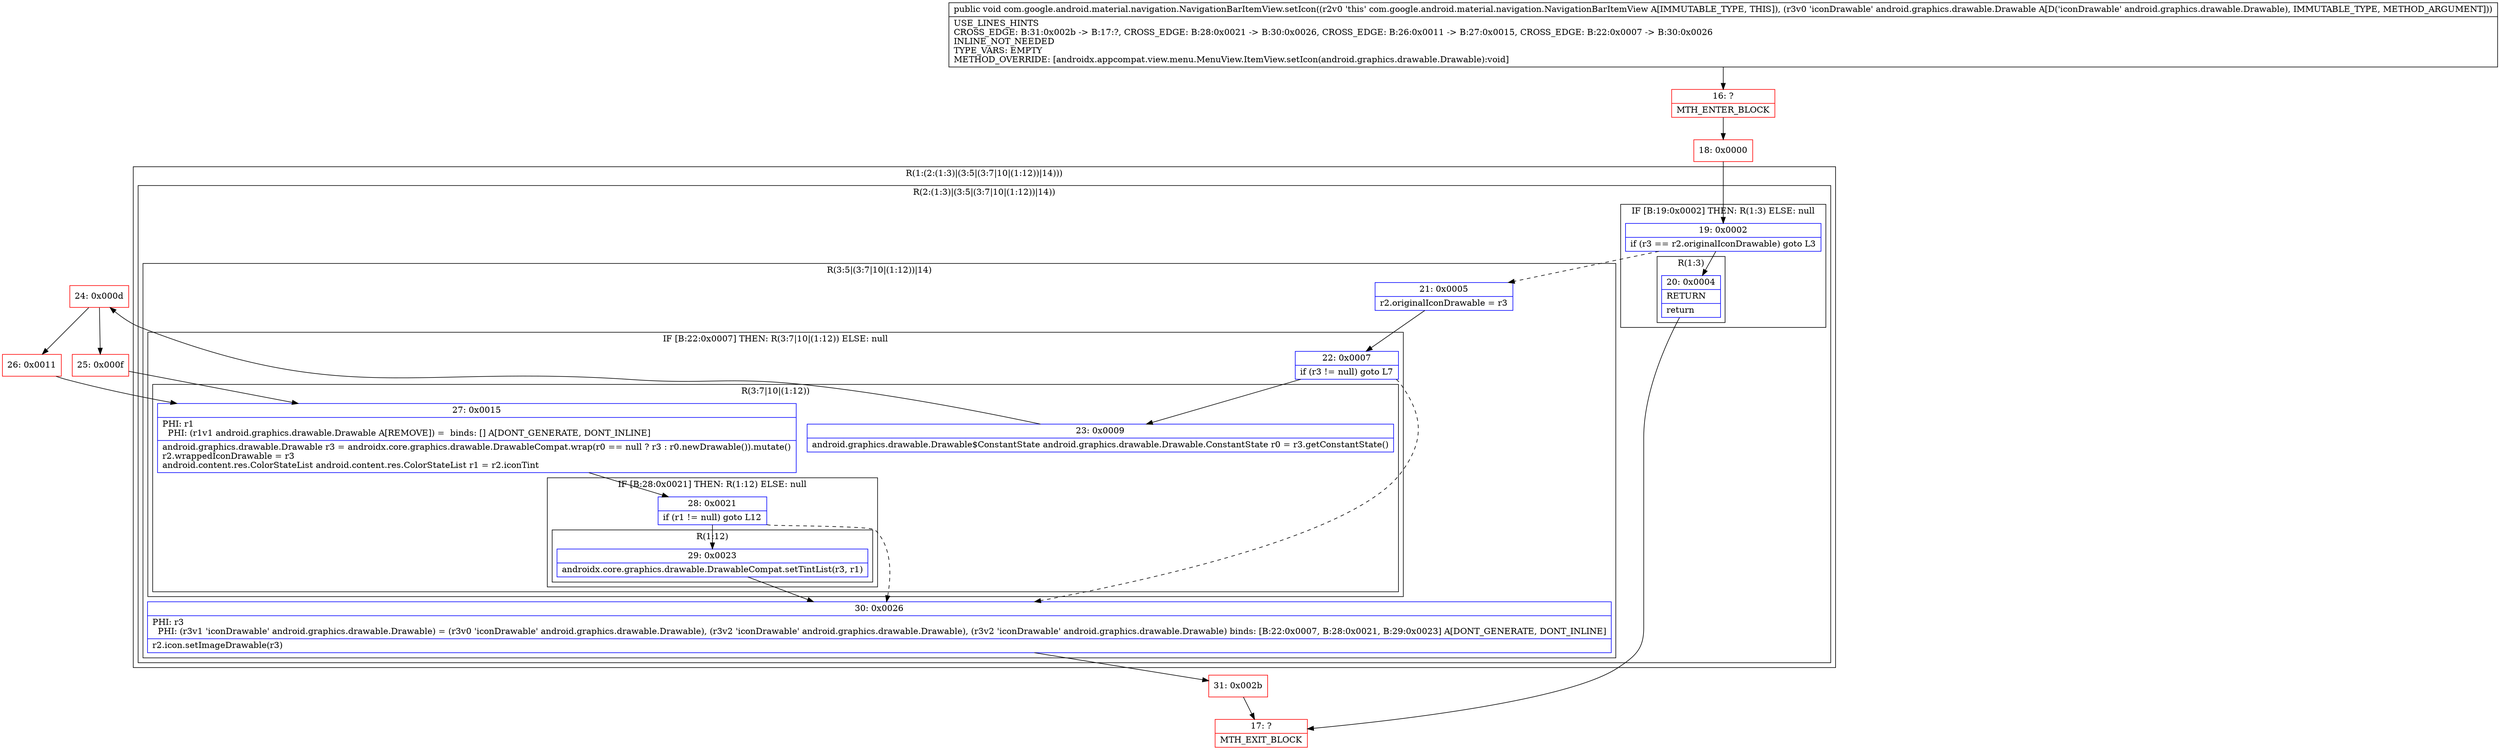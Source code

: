 digraph "CFG forcom.google.android.material.navigation.NavigationBarItemView.setIcon(Landroid\/graphics\/drawable\/Drawable;)V" {
subgraph cluster_Region_537365191 {
label = "R(1:(2:(1:3)|(3:5|(3:7|10|(1:12))|14)))";
node [shape=record,color=blue];
subgraph cluster_Region_1359009247 {
label = "R(2:(1:3)|(3:5|(3:7|10|(1:12))|14))";
node [shape=record,color=blue];
subgraph cluster_IfRegion_270513314 {
label = "IF [B:19:0x0002] THEN: R(1:3) ELSE: null";
node [shape=record,color=blue];
Node_19 [shape=record,label="{19\:\ 0x0002|if (r3 == r2.originalIconDrawable) goto L3\l}"];
subgraph cluster_Region_2028753480 {
label = "R(1:3)";
node [shape=record,color=blue];
Node_20 [shape=record,label="{20\:\ 0x0004|RETURN\l|return\l}"];
}
}
subgraph cluster_Region_1679932960 {
label = "R(3:5|(3:7|10|(1:12))|14)";
node [shape=record,color=blue];
Node_21 [shape=record,label="{21\:\ 0x0005|r2.originalIconDrawable = r3\l}"];
subgraph cluster_IfRegion_869802326 {
label = "IF [B:22:0x0007] THEN: R(3:7|10|(1:12)) ELSE: null";
node [shape=record,color=blue];
Node_22 [shape=record,label="{22\:\ 0x0007|if (r3 != null) goto L7\l}"];
subgraph cluster_Region_1302427939 {
label = "R(3:7|10|(1:12))";
node [shape=record,color=blue];
Node_23 [shape=record,label="{23\:\ 0x0009|android.graphics.drawable.Drawable$ConstantState android.graphics.drawable.Drawable.ConstantState r0 = r3.getConstantState()\l}"];
Node_27 [shape=record,label="{27\:\ 0x0015|PHI: r1 \l  PHI: (r1v1 android.graphics.drawable.Drawable A[REMOVE]) =  binds: [] A[DONT_GENERATE, DONT_INLINE]\l|android.graphics.drawable.Drawable r3 = androidx.core.graphics.drawable.DrawableCompat.wrap(r0 == null ? r3 : r0.newDrawable()).mutate()\lr2.wrappedIconDrawable = r3\landroid.content.res.ColorStateList android.content.res.ColorStateList r1 = r2.iconTint\l}"];
subgraph cluster_IfRegion_128179121 {
label = "IF [B:28:0x0021] THEN: R(1:12) ELSE: null";
node [shape=record,color=blue];
Node_28 [shape=record,label="{28\:\ 0x0021|if (r1 != null) goto L12\l}"];
subgraph cluster_Region_2145968824 {
label = "R(1:12)";
node [shape=record,color=blue];
Node_29 [shape=record,label="{29\:\ 0x0023|androidx.core.graphics.drawable.DrawableCompat.setTintList(r3, r1)\l}"];
}
}
}
}
Node_30 [shape=record,label="{30\:\ 0x0026|PHI: r3 \l  PHI: (r3v1 'iconDrawable' android.graphics.drawable.Drawable) = (r3v0 'iconDrawable' android.graphics.drawable.Drawable), (r3v2 'iconDrawable' android.graphics.drawable.Drawable), (r3v2 'iconDrawable' android.graphics.drawable.Drawable) binds: [B:22:0x0007, B:28:0x0021, B:29:0x0023] A[DONT_GENERATE, DONT_INLINE]\l|r2.icon.setImageDrawable(r3)\l}"];
}
}
}
Node_16 [shape=record,color=red,label="{16\:\ ?|MTH_ENTER_BLOCK\l}"];
Node_18 [shape=record,color=red,label="{18\:\ 0x0000}"];
Node_17 [shape=record,color=red,label="{17\:\ ?|MTH_EXIT_BLOCK\l}"];
Node_24 [shape=record,color=red,label="{24\:\ 0x000d}"];
Node_25 [shape=record,color=red,label="{25\:\ 0x000f}"];
Node_26 [shape=record,color=red,label="{26\:\ 0x0011}"];
Node_31 [shape=record,color=red,label="{31\:\ 0x002b}"];
MethodNode[shape=record,label="{public void com.google.android.material.navigation.NavigationBarItemView.setIcon((r2v0 'this' com.google.android.material.navigation.NavigationBarItemView A[IMMUTABLE_TYPE, THIS]), (r3v0 'iconDrawable' android.graphics.drawable.Drawable A[D('iconDrawable' android.graphics.drawable.Drawable), IMMUTABLE_TYPE, METHOD_ARGUMENT]))  | USE_LINES_HINTS\lCROSS_EDGE: B:31:0x002b \-\> B:17:?, CROSS_EDGE: B:28:0x0021 \-\> B:30:0x0026, CROSS_EDGE: B:26:0x0011 \-\> B:27:0x0015, CROSS_EDGE: B:22:0x0007 \-\> B:30:0x0026\lINLINE_NOT_NEEDED\lTYPE_VARS: EMPTY\lMETHOD_OVERRIDE: [androidx.appcompat.view.menu.MenuView.ItemView.setIcon(android.graphics.drawable.Drawable):void]\l}"];
MethodNode -> Node_16;Node_19 -> Node_20;
Node_19 -> Node_21[style=dashed];
Node_20 -> Node_17;
Node_21 -> Node_22;
Node_22 -> Node_23;
Node_22 -> Node_30[style=dashed];
Node_23 -> Node_24;
Node_27 -> Node_28;
Node_28 -> Node_29;
Node_28 -> Node_30[style=dashed];
Node_29 -> Node_30;
Node_30 -> Node_31;
Node_16 -> Node_18;
Node_18 -> Node_19;
Node_24 -> Node_25;
Node_24 -> Node_26;
Node_25 -> Node_27;
Node_26 -> Node_27;
Node_31 -> Node_17;
}

